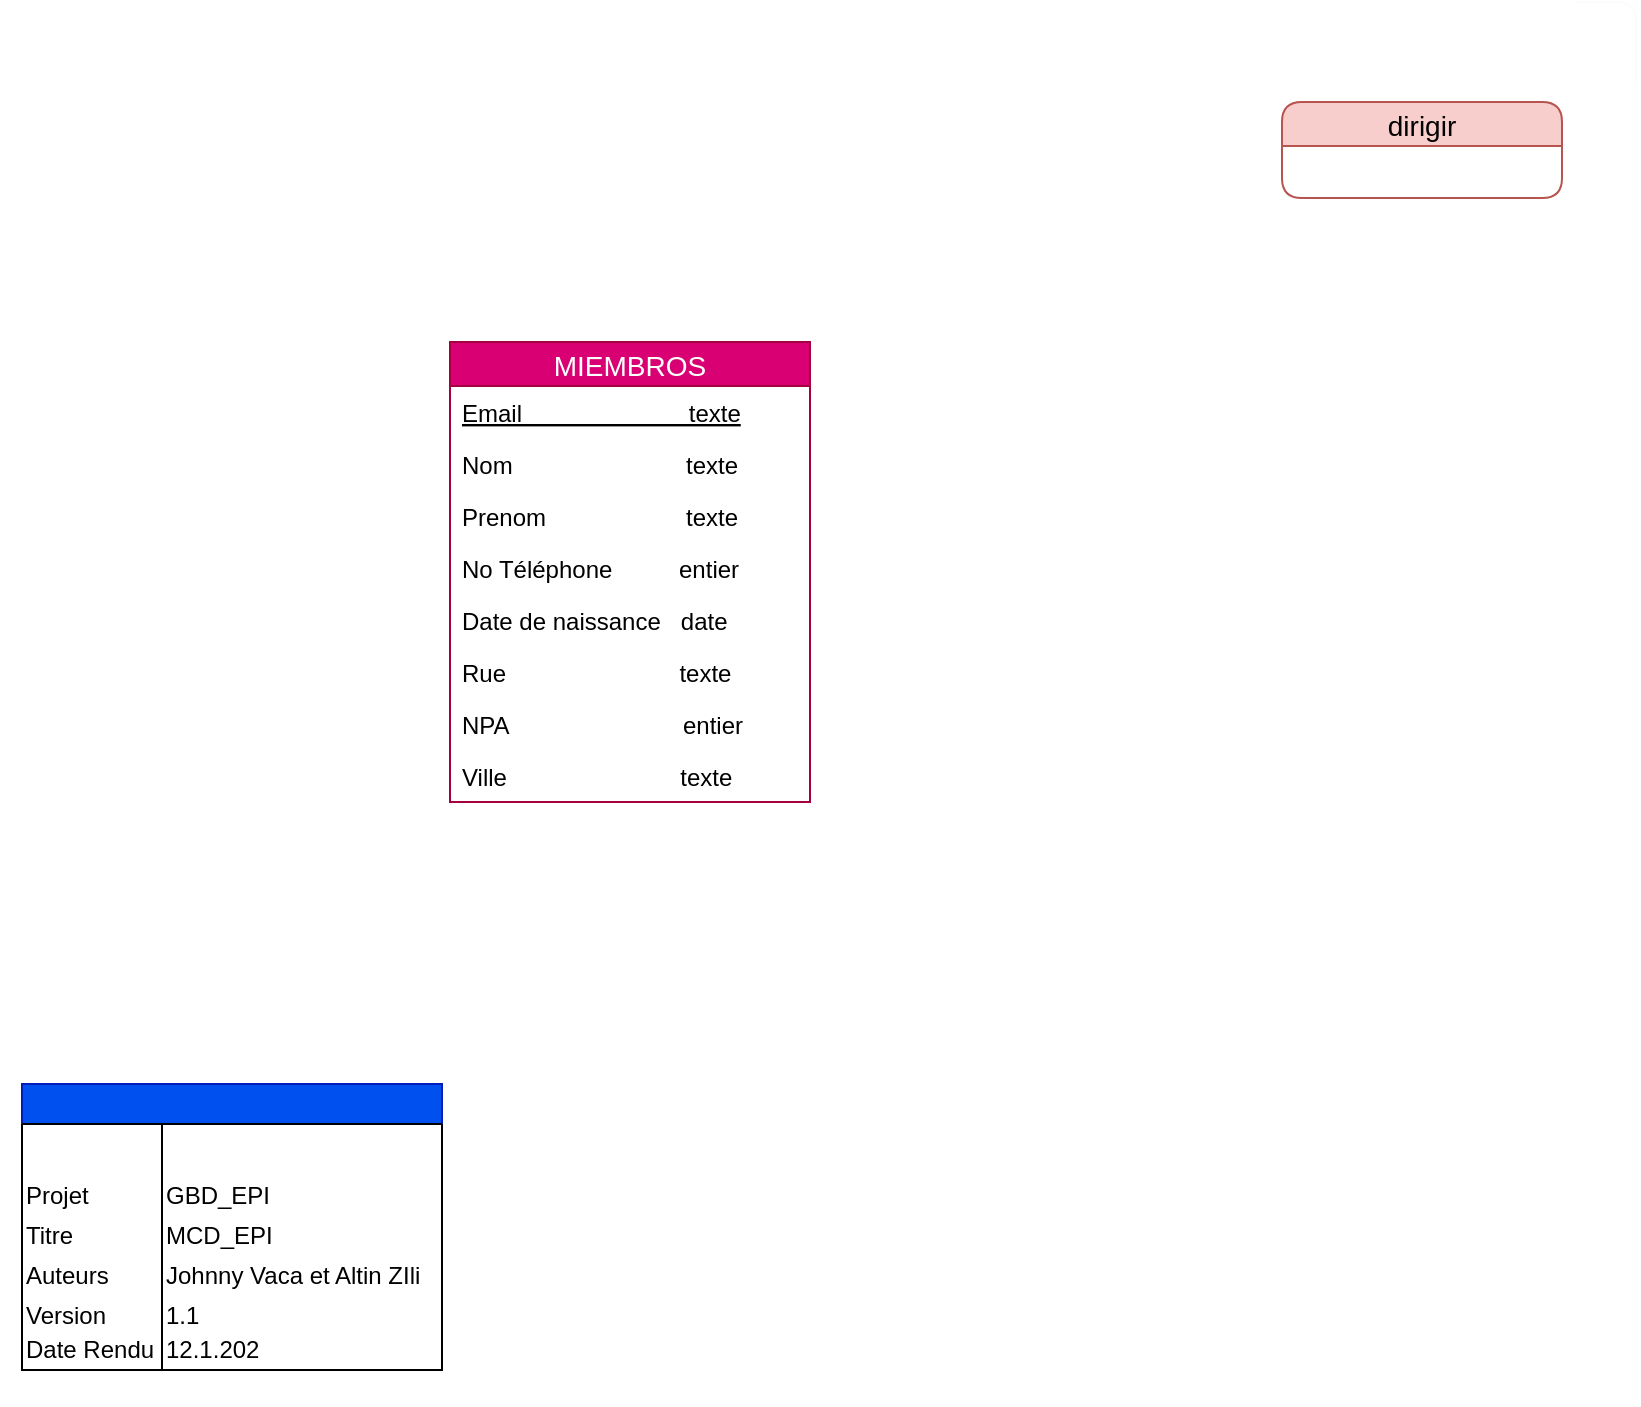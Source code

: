 <mxfile version="13.3.1" type="device"><diagram id="1F_xwCNoI9EHT-Rqp0Uh" name="Page-1"><mxGraphModel dx="1182" dy="792" grid="1" gridSize="10" guides="1" tooltips="1" connect="1" arrows="1" fold="1" page="1" pageScale="1" pageWidth="827" pageHeight="1169" math="0" shadow="0"><root><mxCell id="0"/><mxCell id="1" parent="0"/><mxCell id="mA9oSQ55hVCZGcTyyFaS-1" value="" style="endArrow=none;html=1;fontSize=12;strokeColor=#FFFFFF;" edge="1" parent="1"><mxGeometry width="50" height="50" relative="1" as="geometry"><mxPoint x="10" y="630.0" as="sourcePoint"/><mxPoint x="90" y="700.0" as="targetPoint"/><Array as="points"><mxPoint x="10" y="700"/></Array></mxGeometry></mxCell><mxCell id="mA9oSQ55hVCZGcTyyFaS-3" value="" style="endArrow=none;html=1;strokeColor=#FCFCFC;" edge="1" parent="1"><mxGeometry width="50" height="50" relative="1" as="geometry"><mxPoint x="827" y="40" as="sourcePoint"/><mxPoint x="797" as="targetPoint"/><Array as="points"><mxPoint x="827"/></Array></mxGeometry></mxCell><mxCell id="mA9oSQ55hVCZGcTyyFaS-22" value="" style="swimlane;html=1;childLayout=stackLayout;resizeParent=1;resizeParentMax=0;startSize=20;labelBackgroundColor=none;fillColor=#0050ef;strokeColor=#001DBC;fontColor=#ffffff;" vertex="1" parent="1"><mxGeometry x="20" y="541" width="210" height="143" as="geometry"/></mxCell><mxCell id="mA9oSQ55hVCZGcTyyFaS-23" value="" style="swimlane;html=1;startSize=0;" vertex="1" parent="mA9oSQ55hVCZGcTyyFaS-22"><mxGeometry y="20" width="70" height="123" as="geometry"/></mxCell><mxCell id="mA9oSQ55hVCZGcTyyFaS-24" value="Version" style="text;html=1;resizable=0;points=[];autosize=1;align=left;verticalAlign=top;spacingTop=-4;" vertex="1" parent="mA9oSQ55hVCZGcTyyFaS-23"><mxGeometry y="86" width="60" height="20" as="geometry"/></mxCell><mxCell id="mA9oSQ55hVCZGcTyyFaS-25" value="Titre" style="text;html=1;resizable=0;points=[];autosize=1;align=left;verticalAlign=top;spacingTop=-4;" vertex="1" parent="mA9oSQ55hVCZGcTyyFaS-23"><mxGeometry y="46" width="40" height="20" as="geometry"/></mxCell><mxCell id="mA9oSQ55hVCZGcTyyFaS-26" value="Auteurs" style="text;html=1;resizable=0;points=[];autosize=1;align=left;verticalAlign=top;spacingTop=-4;" vertex="1" parent="mA9oSQ55hVCZGcTyyFaS-23"><mxGeometry y="66" width="60" height="20" as="geometry"/></mxCell><mxCell id="mA9oSQ55hVCZGcTyyFaS-27" value="Date Rendu" style="text;html=1;resizable=0;points=[];autosize=1;align=left;verticalAlign=top;spacingTop=-4;" vertex="1" parent="mA9oSQ55hVCZGcTyyFaS-23"><mxGeometry y="103" width="80" height="20" as="geometry"/></mxCell><mxCell id="mA9oSQ55hVCZGcTyyFaS-28" value="Projet" style="text;html=1;resizable=0;points=[];autosize=1;align=left;verticalAlign=top;spacingTop=-4;" vertex="1" parent="mA9oSQ55hVCZGcTyyFaS-23"><mxGeometry y="26" width="50" height="20" as="geometry"/></mxCell><mxCell id="mA9oSQ55hVCZGcTyyFaS-29" value="" style="swimlane;html=1;startSize=0;" vertex="1" parent="mA9oSQ55hVCZGcTyyFaS-22"><mxGeometry x="70" y="20" width="140" height="123" as="geometry"/></mxCell><mxCell id="mA9oSQ55hVCZGcTyyFaS-30" value="1.1" style="text;html=1;resizable=0;points=[];autosize=1;align=left;verticalAlign=top;spacingTop=-4;" vertex="1" parent="mA9oSQ55hVCZGcTyyFaS-29"><mxGeometry y="86" width="30" height="20" as="geometry"/></mxCell><mxCell id="mA9oSQ55hVCZGcTyyFaS-31" value="MCD_EPI" style="text;html=1;resizable=0;points=[];autosize=1;align=left;verticalAlign=top;spacingTop=-4;" vertex="1" parent="mA9oSQ55hVCZGcTyyFaS-29"><mxGeometry y="46" width="70" height="20" as="geometry"/></mxCell><mxCell id="mA9oSQ55hVCZGcTyyFaS-32" value="Johnny Vaca et Altin ZIli" style="text;html=1;resizable=0;points=[];autosize=1;align=left;verticalAlign=top;spacingTop=-4;" vertex="1" parent="mA9oSQ55hVCZGcTyyFaS-29"><mxGeometry y="66" width="140" height="20" as="geometry"/></mxCell><mxCell id="mA9oSQ55hVCZGcTyyFaS-33" value="12.1.202" style="text;html=1;resizable=0;points=[];autosize=1;align=left;verticalAlign=top;spacingTop=-4;" vertex="1" parent="mA9oSQ55hVCZGcTyyFaS-29"><mxGeometry y="103" width="80" height="20" as="geometry"/></mxCell><mxCell id="mA9oSQ55hVCZGcTyyFaS-34" value="GBD_EPI" style="text;html=1;resizable=0;points=[];autosize=1;align=left;verticalAlign=top;spacingTop=-4;" vertex="1" parent="mA9oSQ55hVCZGcTyyFaS-29"><mxGeometry y="26" width="70" height="20" as="geometry"/></mxCell><mxCell id="mA9oSQ55hVCZGcTyyFaS-5" value="MIEMBROS" style="swimlane;fontStyle=0;childLayout=stackLayout;horizontal=1;startSize=22;fillColor=#d80073;horizontalStack=0;resizeParent=1;resizeParentMax=0;resizeLast=0;collapsible=1;marginBottom=0;swimlaneFillColor=#ffffff;align=center;fontSize=14;rounded=0;swimlaneLine=1;glass=0;shadow=0;comic=0;strokeColor=#A50040;fontColor=#ffffff;" vertex="1" parent="1"><mxGeometry x="234" y="170" width="180" height="230" as="geometry"/></mxCell><mxCell id="mA9oSQ55hVCZGcTyyFaS-6" value="Email                         texte" style="text;strokeColor=none;fillColor=none;spacingLeft=4;spacingRight=4;overflow=hidden;rotatable=0;points=[[0,0.5],[1,0.5]];portConstraint=eastwest;fontSize=12;fontStyle=4" vertex="1" parent="mA9oSQ55hVCZGcTyyFaS-5"><mxGeometry y="22" width="180" height="26" as="geometry"/></mxCell><mxCell id="mA9oSQ55hVCZGcTyyFaS-7" value="Nom                          texte" style="text;strokeColor=none;fillColor=none;spacingLeft=4;spacingRight=4;overflow=hidden;rotatable=0;points=[[0,0.5],[1,0.5]];portConstraint=eastwest;fontSize=12;fontStyle=0" vertex="1" parent="mA9oSQ55hVCZGcTyyFaS-5"><mxGeometry y="48" width="180" height="26" as="geometry"/></mxCell><mxCell id="mA9oSQ55hVCZGcTyyFaS-8" value="Prenom                     texte" style="text;strokeColor=none;fillColor=none;spacingLeft=4;spacingRight=4;overflow=hidden;rotatable=0;points=[[0,0.5],[1,0.5]];portConstraint=eastwest;fontSize=12;fontStyle=0" vertex="1" parent="mA9oSQ55hVCZGcTyyFaS-5"><mxGeometry y="74" width="180" height="26" as="geometry"/></mxCell><mxCell id="mA9oSQ55hVCZGcTyyFaS-10" value="No Téléphone          entier" style="text;strokeColor=none;fillColor=none;spacingLeft=4;spacingRight=4;overflow=hidden;rotatable=0;points=[[0,0.5],[1,0.5]];portConstraint=eastwest;fontSize=12;fontStyle=0" vertex="1" parent="mA9oSQ55hVCZGcTyyFaS-5"><mxGeometry y="100" width="180" height="26" as="geometry"/></mxCell><mxCell id="mA9oSQ55hVCZGcTyyFaS-12" value="Date de naissance   date" style="text;strokeColor=none;fillColor=none;spacingLeft=4;spacingRight=4;overflow=hidden;rotatable=0;points=[[0,0.5],[1,0.5]];portConstraint=eastwest;fontSize=12;fontStyle=0" vertex="1" parent="mA9oSQ55hVCZGcTyyFaS-5"><mxGeometry y="126" width="180" height="26" as="geometry"/></mxCell><mxCell id="mA9oSQ55hVCZGcTyyFaS-13" value="Rue                          texte" style="text;strokeColor=none;fillColor=none;spacingLeft=4;spacingRight=4;overflow=hidden;rotatable=0;points=[[0,0.5],[1,0.5]];portConstraint=eastwest;fontSize=12;fontStyle=0" vertex="1" parent="mA9oSQ55hVCZGcTyyFaS-5"><mxGeometry y="152" width="180" height="26" as="geometry"/></mxCell><mxCell id="mA9oSQ55hVCZGcTyyFaS-14" value="NPA                          entier" style="text;strokeColor=none;fillColor=none;spacingLeft=4;spacingRight=4;overflow=hidden;rotatable=0;points=[[0,0.5],[1,0.5]];portConstraint=eastwest;fontSize=12;fontStyle=0" vertex="1" parent="mA9oSQ55hVCZGcTyyFaS-5"><mxGeometry y="178" width="180" height="26" as="geometry"/></mxCell><mxCell id="mA9oSQ55hVCZGcTyyFaS-15" value="Ville                          texte" style="text;strokeColor=none;fillColor=none;spacingLeft=4;spacingRight=4;overflow=hidden;rotatable=0;points=[[0,0.5],[1,0.5]];portConstraint=eastwest;fontSize=12;fontStyle=0" vertex="1" parent="mA9oSQ55hVCZGcTyyFaS-5"><mxGeometry y="204" width="180" height="26" as="geometry"/></mxCell><mxCell id="mA9oSQ55hVCZGcTyyFaS-4" value="dirigir" style="swimlane;fontStyle=0;childLayout=stackLayout;horizontal=1;startSize=22;fillColor=#f8cecc;horizontalStack=0;resizeParent=1;resizeParentMax=0;resizeLast=0;collapsible=1;marginBottom=0;swimlaneFillColor=#ffffff;align=center;fontSize=14;rounded=1;swimlaneLine=1;glass=0;shadow=0;comic=0;strokeColor=#b85450;" vertex="1" parent="1"><mxGeometry x="650" y="50" width="140" height="48" as="geometry"/></mxCell></root></mxGraphModel></diagram></mxfile>